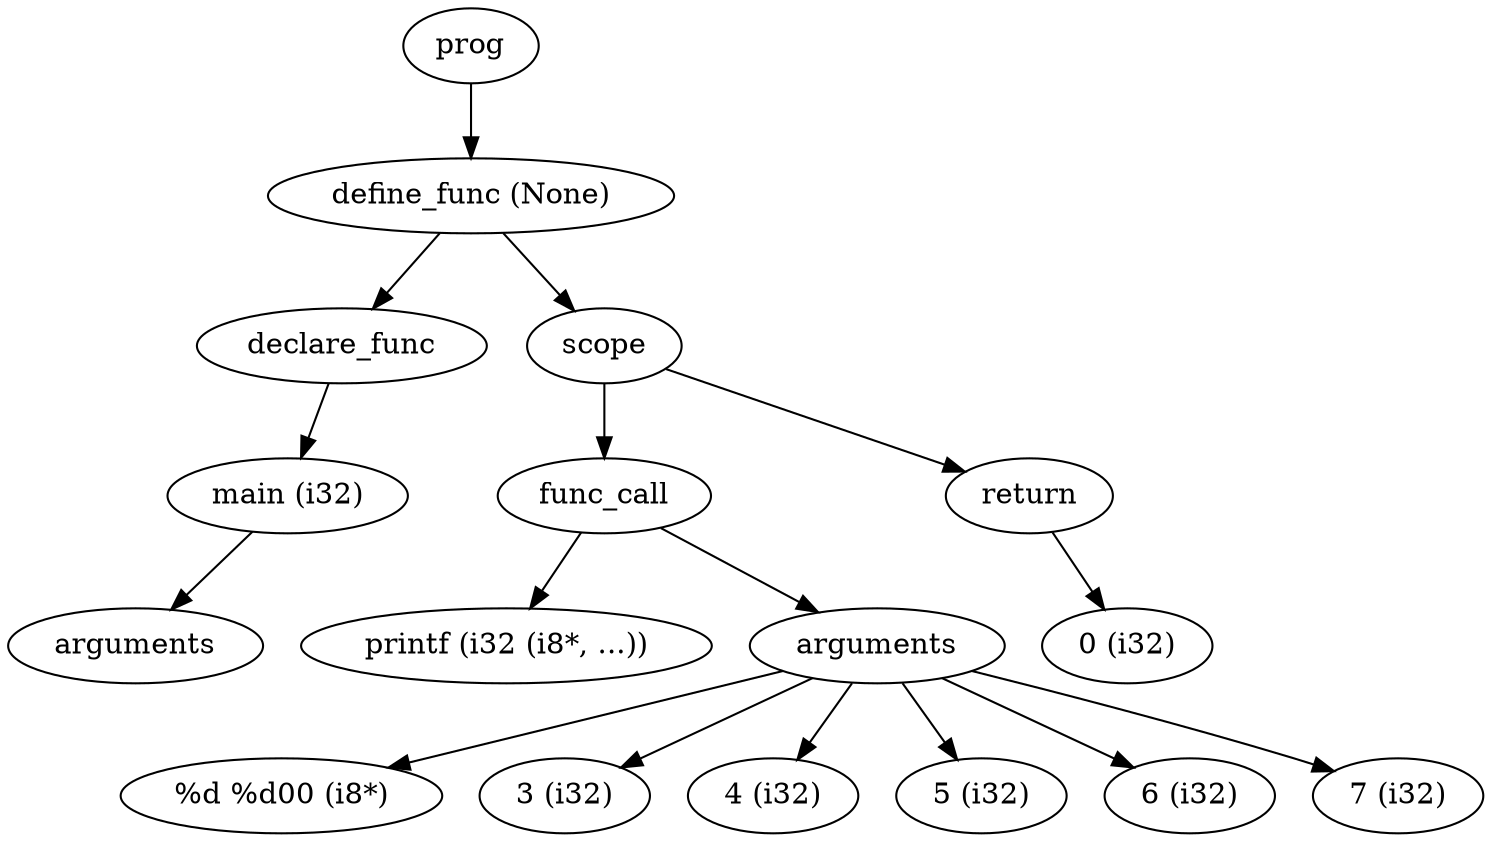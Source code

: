digraph AST {
	node0[label="prog"]
	node1[label="define_func (None)"]
	node0->node1
	node2[label="declare_func"]
	node1->node2
	node3[label="main (i32)"]
	node2->node3
	node4[label="arguments"]
	node3->node4
	node5[label="scope"]
	node1->node5
	node6[label="func_call"]
	node5->node6
	node7[label="printf (i32 (i8*, ...))"]
	node6->node7
	node8[label="arguments"]
	node6->node8
	node9[label="%d %d\00 (i8*)"]
	node8->node9
	node10[label="3 (i32)"]
	node8->node10
	node11[label="4 (i32)"]
	node8->node11
	node12[label="5 (i32)"]
	node8->node12
	node13[label="6 (i32)"]
	node8->node13
	node14[label="7 (i32)"]
	node8->node14
	node15[label="return"]
	node5->node15
	node16[label="0 (i32)"]
	node15->node16
}